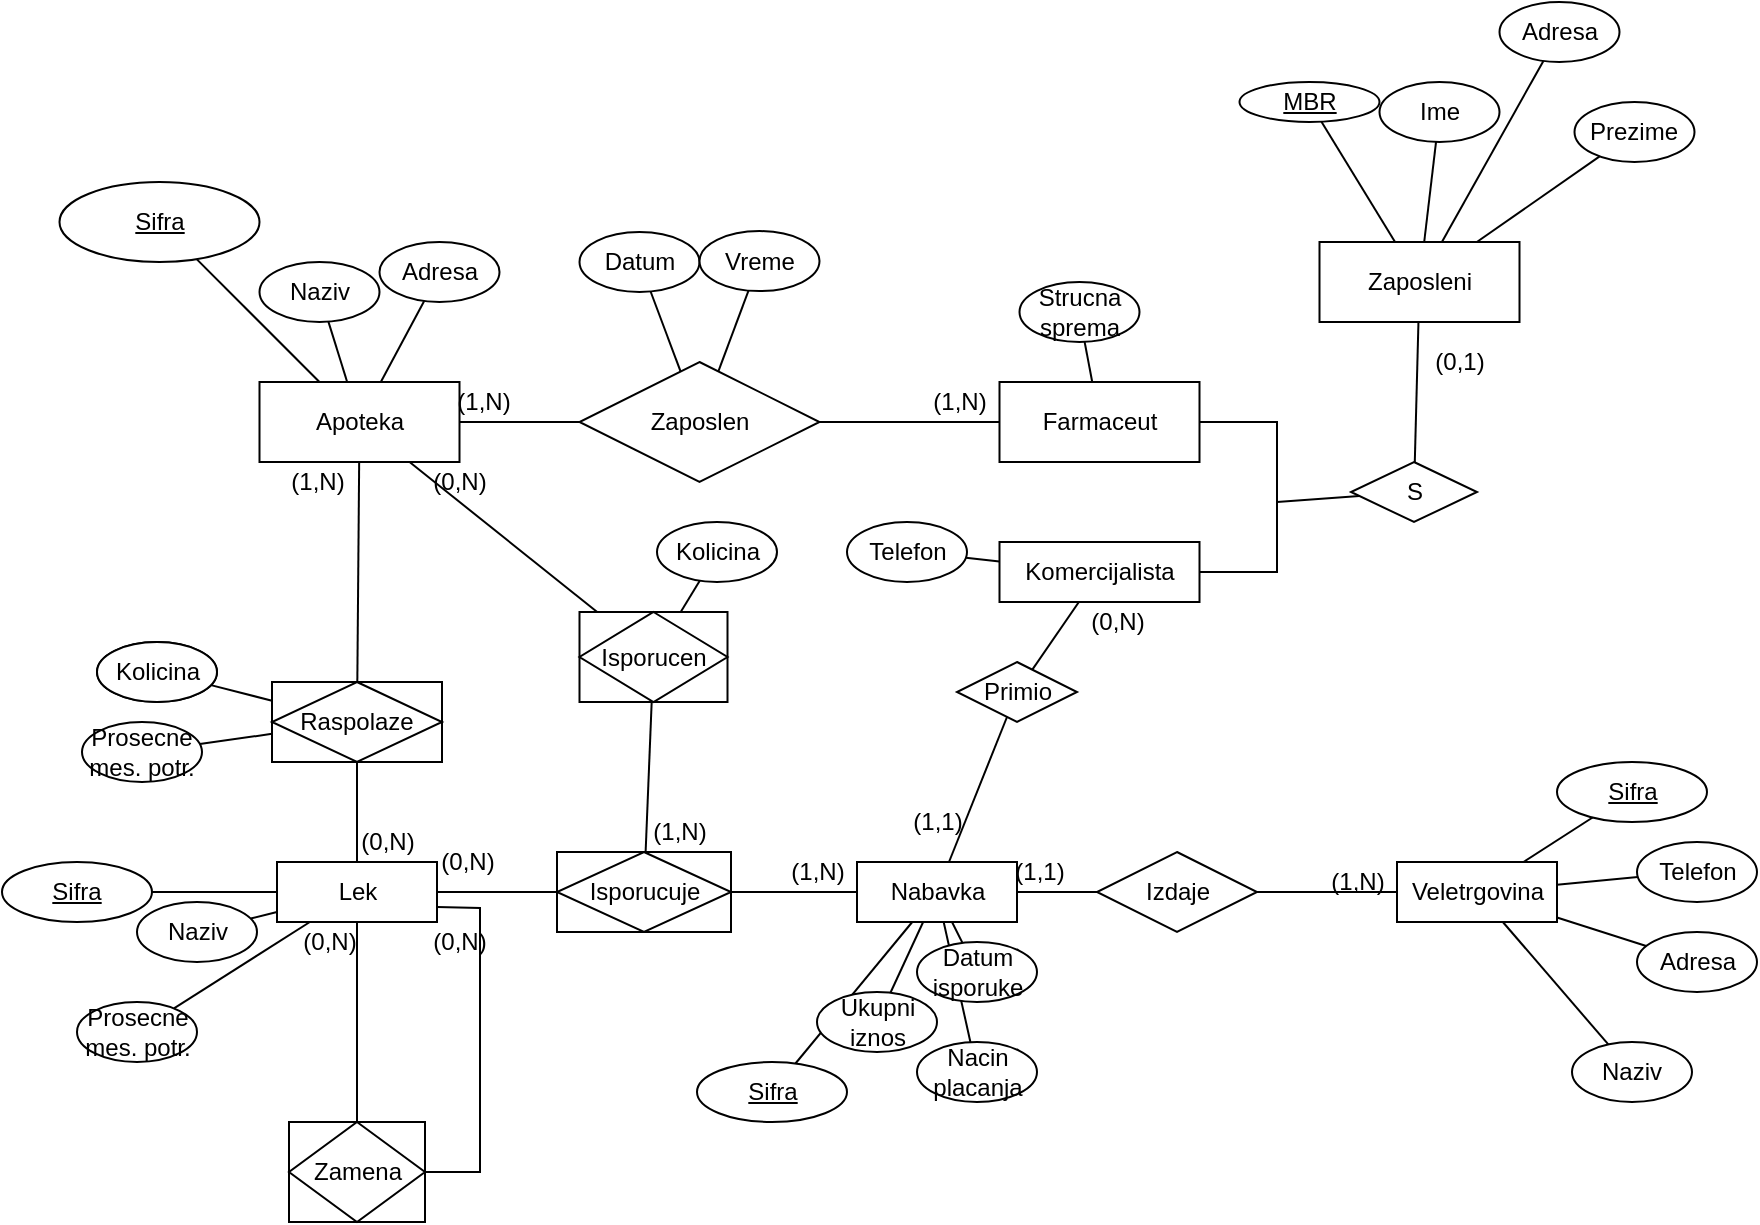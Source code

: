 <mxfile version="14.9.6" type="device"><diagram id="qLZ4o5DSCHNd_SbKw-yM" name="Page-1"><mxGraphModel dx="1550" dy="2495" grid="1" gridSize="10" guides="1" tooltips="1" connect="1" arrows="1" fold="1" page="1" pageScale="1" pageWidth="900" pageHeight="1600" math="0" shadow="0"><root><mxCell id="0"/><mxCell id="1" parent="0"/><mxCell id="FKVruyXaBtxXEKpIBOrM-1" value="Apoteka" style="whiteSpace=wrap;html=1;align=center;" parent="1" vertex="1"><mxGeometry x="139.75" y="-1400" width="100" height="40" as="geometry"/></mxCell><mxCell id="FKVruyXaBtxXEKpIBOrM-2" value="Sifra" style="ellipse;whiteSpace=wrap;html=1;align=center;fontStyle=4;" parent="1" vertex="1"><mxGeometry x="39.75" y="-1500" width="100" height="40" as="geometry"/></mxCell><mxCell id="FKVruyXaBtxXEKpIBOrM-3" value="Naziv" style="ellipse;whiteSpace=wrap;html=1;align=center;" parent="1" vertex="1"><mxGeometry x="139.75" y="-1460" width="60" height="30" as="geometry"/></mxCell><mxCell id="FKVruyXaBtxXEKpIBOrM-6" value="Adresa" style="ellipse;whiteSpace=wrap;html=1;align=center;" parent="1" vertex="1"><mxGeometry x="199.75" y="-1470" width="60" height="30" as="geometry"/></mxCell><mxCell id="FKVruyXaBtxXEKpIBOrM-9" value="" style="endArrow=none;html=1;rounded=0;" parent="1" source="FKVruyXaBtxXEKpIBOrM-2" target="FKVruyXaBtxXEKpIBOrM-1" edge="1"><mxGeometry relative="1" as="geometry"><mxPoint x="29.75" y="-1360" as="sourcePoint"/><mxPoint x="179.75" y="-1380" as="targetPoint"/></mxGeometry></mxCell><mxCell id="FKVruyXaBtxXEKpIBOrM-10" value="" style="endArrow=none;html=1;rounded=0;" parent="1" source="FKVruyXaBtxXEKpIBOrM-3" target="FKVruyXaBtxXEKpIBOrM-1" edge="1"><mxGeometry relative="1" as="geometry"><mxPoint x="126.628" y="-1451.174" as="sourcePoint"/><mxPoint x="181.75" y="-1390" as="targetPoint"/></mxGeometry></mxCell><mxCell id="FKVruyXaBtxXEKpIBOrM-12" value="" style="endArrow=none;html=1;rounded=0;" parent="1" source="FKVruyXaBtxXEKpIBOrM-6" target="FKVruyXaBtxXEKpIBOrM-1" edge="1"><mxGeometry relative="1" as="geometry"><mxPoint x="146.628" y="-1431.174" as="sourcePoint"/><mxPoint x="201.75" y="-1370" as="targetPoint"/></mxGeometry></mxCell><mxCell id="FKVruyXaBtxXEKpIBOrM-17" value="Raspolaze" style="shape=associativeEntity;whiteSpace=wrap;html=1;align=center;" parent="1" vertex="1"><mxGeometry x="146" y="-1250" width="85" height="40" as="geometry"/></mxCell><mxCell id="FKVruyXaBtxXEKpIBOrM-18" value="" style="endArrow=none;html=1;rounded=0;" parent="1" source="FKVruyXaBtxXEKpIBOrM-1" target="FKVruyXaBtxXEKpIBOrM-17" edge="1"><mxGeometry relative="1" as="geometry"><mxPoint x="258.5" y="-1270" as="sourcePoint"/><mxPoint x="418.5" y="-1270" as="targetPoint"/></mxGeometry></mxCell><mxCell id="FKVruyXaBtxXEKpIBOrM-20" value="" style="endArrow=none;html=1;rounded=0;" parent="1" source="oZXr2ObWXLYDVZ73_Ut4-2" target="FKVruyXaBtxXEKpIBOrM-17" edge="1"><mxGeometry relative="1" as="geometry"><mxPoint x="188.5" y="-1160" as="sourcePoint"/><mxPoint x="418.5" y="-1210" as="targetPoint"/></mxGeometry></mxCell><mxCell id="FKVruyXaBtxXEKpIBOrM-169" value="(1,N)" style="text;html=1;strokeColor=none;fillColor=none;align=center;verticalAlign=middle;whiteSpace=wrap;rounded=0;" parent="1" vertex="1"><mxGeometry x="148.5" y="-1360" width="40" height="20" as="geometry"/></mxCell><mxCell id="oZXr2ObWXLYDVZ73_Ut4-2" value="Lek" style="whiteSpace=wrap;html=1;align=center;" vertex="1" parent="1"><mxGeometry x="148.5" y="-1160" width="80" height="30" as="geometry"/></mxCell><mxCell id="oZXr2ObWXLYDVZ73_Ut4-3" value="Kolicina" style="ellipse;whiteSpace=wrap;html=1;align=center;" vertex="1" parent="1"><mxGeometry x="58.5" y="-1270" width="60" height="30" as="geometry"/></mxCell><mxCell id="oZXr2ObWXLYDVZ73_Ut4-4" value="" style="endArrow=none;html=1;rounded=0;" edge="1" parent="1" source="oZXr2ObWXLYDVZ73_Ut4-3" target="FKVruyXaBtxXEKpIBOrM-17"><mxGeometry relative="1" as="geometry"><mxPoint x="205.378" y="-1276.174" as="sourcePoint"/><mxPoint x="259.167" y="-1245" as="targetPoint"/></mxGeometry></mxCell><mxCell id="oZXr2ObWXLYDVZ73_Ut4-5" value="Farmaceut" style="whiteSpace=wrap;html=1;align=center;" vertex="1" parent="1"><mxGeometry x="509.75" y="-1400" width="100" height="40" as="geometry"/></mxCell><mxCell id="oZXr2ObWXLYDVZ73_Ut4-14" value="Strucna sprema" style="ellipse;whiteSpace=wrap;html=1;align=center;" vertex="1" parent="1"><mxGeometry x="519.75" y="-1450" width="60" height="30" as="geometry"/></mxCell><mxCell id="oZXr2ObWXLYDVZ73_Ut4-15" value="" style="endArrow=none;html=1;rounded=0;" edge="1" parent="1" source="oZXr2ObWXLYDVZ73_Ut4-14" target="oZXr2ObWXLYDVZ73_Ut4-5"><mxGeometry relative="1" as="geometry"><mxPoint x="596.628" y="-1431.174" as="sourcePoint"/><mxPoint x="606.417" y="-1400" as="targetPoint"/></mxGeometry></mxCell><mxCell id="oZXr2ObWXLYDVZ73_Ut4-16" value="Zaposlen" style="shape=rhombus;perimeter=rhombusPerimeter;whiteSpace=wrap;html=1;align=center;" vertex="1" parent="1"><mxGeometry x="299.75" y="-1410" width="120" height="60" as="geometry"/></mxCell><mxCell id="oZXr2ObWXLYDVZ73_Ut4-17" value="" style="endArrow=none;html=1;rounded=0;" edge="1" parent="1" source="FKVruyXaBtxXEKpIBOrM-1" target="oZXr2ObWXLYDVZ73_Ut4-16"><mxGeometry relative="1" as="geometry"><mxPoint x="259.75" y="-1300" as="sourcePoint"/><mxPoint x="419.75" y="-1300" as="targetPoint"/></mxGeometry></mxCell><mxCell id="oZXr2ObWXLYDVZ73_Ut4-18" value="" style="endArrow=none;html=1;rounded=0;" edge="1" parent="1" source="oZXr2ObWXLYDVZ73_Ut4-5" target="oZXr2ObWXLYDVZ73_Ut4-16"><mxGeometry relative="1" as="geometry"><mxPoint x="235.464" y="-1350" as="sourcePoint"/><mxPoint x="421.448" y="-1245.849" as="targetPoint"/></mxGeometry></mxCell><mxCell id="oZXr2ObWXLYDVZ73_Ut4-21" value="Datum" style="ellipse;whiteSpace=wrap;html=1;align=center;" vertex="1" parent="1"><mxGeometry x="299.75" y="-1475" width="60" height="30" as="geometry"/></mxCell><mxCell id="oZXr2ObWXLYDVZ73_Ut4-22" value="" style="endArrow=none;html=1;rounded=0;" edge="1" parent="1" source="oZXr2ObWXLYDVZ73_Ut4-21" target="oZXr2ObWXLYDVZ73_Ut4-16"><mxGeometry relative="1" as="geometry"><mxPoint x="336.628" y="-1431.174" as="sourcePoint"/><mxPoint x="329.75" y="-1400" as="targetPoint"/></mxGeometry></mxCell><mxCell id="oZXr2ObWXLYDVZ73_Ut4-23" value="Vreme" style="ellipse;whiteSpace=wrap;html=1;align=center;" vertex="1" parent="1"><mxGeometry x="359.75" y="-1475.45" width="60" height="30" as="geometry"/></mxCell><mxCell id="oZXr2ObWXLYDVZ73_Ut4-24" value="" style="endArrow=none;html=1;rounded=0;" edge="1" parent="1" source="oZXr2ObWXLYDVZ73_Ut4-23" target="oZXr2ObWXLYDVZ73_Ut4-16"><mxGeometry relative="1" as="geometry"><mxPoint x="396.628" y="-1431.624" as="sourcePoint"/><mxPoint x="418.841" y="-1394.995" as="targetPoint"/></mxGeometry></mxCell><mxCell id="oZXr2ObWXLYDVZ73_Ut4-26" value="(1,N)" style="text;html=1;strokeColor=none;fillColor=none;align=center;verticalAlign=middle;whiteSpace=wrap;rounded=0;" vertex="1" parent="1"><mxGeometry x="232.25" y="-1400" width="40" height="20" as="geometry"/></mxCell><mxCell id="oZXr2ObWXLYDVZ73_Ut4-27" value="(1,N)" style="text;html=1;strokeColor=none;fillColor=none;align=center;verticalAlign=middle;whiteSpace=wrap;rounded=0;" vertex="1" parent="1"><mxGeometry x="469.75" y="-1400" width="40" height="20" as="geometry"/></mxCell><mxCell id="oZXr2ObWXLYDVZ73_Ut4-28" value="Sifra" style="ellipse;whiteSpace=wrap;html=1;align=center;fontStyle=4;" vertex="1" parent="1"><mxGeometry x="11" y="-1160" width="75" height="30" as="geometry"/></mxCell><mxCell id="oZXr2ObWXLYDVZ73_Ut4-29" value="" style="endArrow=none;html=1;rounded=0;" edge="1" parent="1" source="oZXr2ObWXLYDVZ73_Ut4-28" target="oZXr2ObWXLYDVZ73_Ut4-2"><mxGeometry relative="1" as="geometry"><mxPoint x="13.5" y="-1010" as="sourcePoint"/><mxPoint x="153.5" y="-1050" as="targetPoint"/></mxGeometry></mxCell><mxCell id="oZXr2ObWXLYDVZ73_Ut4-30" value="Naziv" style="ellipse;whiteSpace=wrap;html=1;align=center;" vertex="1" parent="1"><mxGeometry x="78.5" y="-1140" width="60" height="30" as="geometry"/></mxCell><mxCell id="oZXr2ObWXLYDVZ73_Ut4-31" value="" style="endArrow=none;html=1;rounded=0;" edge="1" parent="1" source="oZXr2ObWXLYDVZ73_Ut4-30" target="oZXr2ObWXLYDVZ73_Ut4-2"><mxGeometry relative="1" as="geometry"><mxPoint x="37.878" y="-1091.174" as="sourcePoint"/><mxPoint x="126" y="-1130" as="targetPoint"/></mxGeometry></mxCell><mxCell id="oZXr2ObWXLYDVZ73_Ut4-32" value="Prosecne mes. potr." style="ellipse;whiteSpace=wrap;html=1;align=center;" vertex="1" parent="1"><mxGeometry x="48.5" y="-1090" width="60" height="30" as="geometry"/></mxCell><mxCell id="oZXr2ObWXLYDVZ73_Ut4-33" value="" style="endArrow=none;html=1;rounded=0;" edge="1" parent="1" source="oZXr2ObWXLYDVZ73_Ut4-32" target="oZXr2ObWXLYDVZ73_Ut4-2"><mxGeometry relative="1" as="geometry"><mxPoint x="225.378" y="-1106.174" as="sourcePoint"/><mxPoint x="282.346" y="-1055" as="targetPoint"/></mxGeometry></mxCell><mxCell id="oZXr2ObWXLYDVZ73_Ut4-34" value="Prosecne mes. potr." style="ellipse;whiteSpace=wrap;html=1;align=center;" vertex="1" parent="1"><mxGeometry x="51" y="-1230" width="60" height="30" as="geometry"/></mxCell><mxCell id="oZXr2ObWXLYDVZ73_Ut4-35" value="" style="endArrow=none;html=1;rounded=0;" edge="1" parent="1" source="oZXr2ObWXLYDVZ73_Ut4-34" target="FKVruyXaBtxXEKpIBOrM-17"><mxGeometry relative="1" as="geometry"><mxPoint x="372.878" y="-1186.174" as="sourcePoint"/><mxPoint x="329.438" y="-1210" as="targetPoint"/></mxGeometry></mxCell><mxCell id="oZXr2ObWXLYDVZ73_Ut4-37" value="(0,N)" style="text;html=1;strokeColor=none;fillColor=none;align=center;verticalAlign=middle;whiteSpace=wrap;rounded=0;" vertex="1" parent="1"><mxGeometry x="183.5" y="-1180" width="40" height="20" as="geometry"/></mxCell><mxCell id="oZXr2ObWXLYDVZ73_Ut4-38" value="Veletrgovina" style="whiteSpace=wrap;html=1;align=center;" vertex="1" parent="1"><mxGeometry x="708.5" y="-1160" width="80" height="30" as="geometry"/></mxCell><mxCell id="oZXr2ObWXLYDVZ73_Ut4-39" value="Sifra" style="ellipse;whiteSpace=wrap;html=1;align=center;fontStyle=4;" vertex="1" parent="1"><mxGeometry x="788.5" y="-1210" width="75" height="30" as="geometry"/></mxCell><mxCell id="oZXr2ObWXLYDVZ73_Ut4-40" value="" style="endArrow=none;html=1;rounded=0;" edge="1" parent="1" source="oZXr2ObWXLYDVZ73_Ut4-39" target="oZXr2ObWXLYDVZ73_Ut4-38"><mxGeometry relative="1" as="geometry"><mxPoint x="473.5" y="-980.5" as="sourcePoint"/><mxPoint x="613.5" y="-1020.5" as="targetPoint"/></mxGeometry></mxCell><mxCell id="oZXr2ObWXLYDVZ73_Ut4-41" value="Naziv" style="ellipse;whiteSpace=wrap;html=1;align=center;" vertex="1" parent="1"><mxGeometry x="796" y="-1070" width="60" height="30" as="geometry"/></mxCell><mxCell id="oZXr2ObWXLYDVZ73_Ut4-42" value="" style="endArrow=none;html=1;rounded=0;" edge="1" parent="1" source="oZXr2ObWXLYDVZ73_Ut4-41" target="oZXr2ObWXLYDVZ73_Ut4-38"><mxGeometry relative="1" as="geometry"><mxPoint x="678.298" y="-1059.997" as="sourcePoint"/><mxPoint x="586" y="-1100.5" as="targetPoint"/></mxGeometry></mxCell><mxCell id="oZXr2ObWXLYDVZ73_Ut4-43" value="Adresa" style="ellipse;whiteSpace=wrap;html=1;align=center;" vertex="1" parent="1"><mxGeometry x="828.5" y="-1125" width="60" height="30" as="geometry"/></mxCell><mxCell id="oZXr2ObWXLYDVZ73_Ut4-44" value="" style="endArrow=none;html=1;rounded=0;" edge="1" parent="1" source="oZXr2ObWXLYDVZ73_Ut4-43" target="oZXr2ObWXLYDVZ73_Ut4-38"><mxGeometry relative="1" as="geometry"><mxPoint x="685.378" y="-1076.674" as="sourcePoint"/><mxPoint x="742.346" y="-1025.5" as="targetPoint"/></mxGeometry></mxCell><mxCell id="oZXr2ObWXLYDVZ73_Ut4-46" value="Telefon" style="ellipse;whiteSpace=wrap;html=1;align=center;" vertex="1" parent="1"><mxGeometry x="828.5" y="-1170" width="60" height="30" as="geometry"/></mxCell><mxCell id="oZXr2ObWXLYDVZ73_Ut4-47" value="" style="endArrow=none;html=1;rounded=0;" edge="1" parent="1" source="oZXr2ObWXLYDVZ73_Ut4-46" target="oZXr2ObWXLYDVZ73_Ut4-38"><mxGeometry relative="1" as="geometry"><mxPoint x="749.878" y="-1066.674" as="sourcePoint"/><mxPoint x="689.429" y="-1090.5" as="targetPoint"/></mxGeometry></mxCell><mxCell id="oZXr2ObWXLYDVZ73_Ut4-49" value="Nabavka" style="whiteSpace=wrap;html=1;align=center;" vertex="1" parent="1"><mxGeometry x="438.5" y="-1160" width="80" height="30" as="geometry"/></mxCell><mxCell id="oZXr2ObWXLYDVZ73_Ut4-50" value="Sifra" style="ellipse;whiteSpace=wrap;html=1;align=center;fontStyle=4;" vertex="1" parent="1"><mxGeometry x="358.5" y="-1060" width="75" height="30" as="geometry"/></mxCell><mxCell id="oZXr2ObWXLYDVZ73_Ut4-51" value="" style="endArrow=none;html=1;rounded=0;" edge="1" parent="1" source="oZXr2ObWXLYDVZ73_Ut4-50" target="oZXr2ObWXLYDVZ73_Ut4-49"><mxGeometry relative="1" as="geometry"><mxPoint x="153.5" y="-900" as="sourcePoint"/><mxPoint x="293.5" y="-940" as="targetPoint"/></mxGeometry></mxCell><mxCell id="oZXr2ObWXLYDVZ73_Ut4-52" value="Nacin placanja" style="ellipse;whiteSpace=wrap;html=1;align=center;" vertex="1" parent="1"><mxGeometry x="468.5" y="-1070" width="60" height="30" as="geometry"/></mxCell><mxCell id="oZXr2ObWXLYDVZ73_Ut4-53" value="" style="endArrow=none;html=1;rounded=0;" edge="1" parent="1" source="oZXr2ObWXLYDVZ73_Ut4-52" target="oZXr2ObWXLYDVZ73_Ut4-49"><mxGeometry relative="1" as="geometry"><mxPoint x="177.878" y="-981.174" as="sourcePoint"/><mxPoint x="266" y="-1020" as="targetPoint"/></mxGeometry></mxCell><mxCell id="oZXr2ObWXLYDVZ73_Ut4-54" value="Ukupni iznos" style="ellipse;whiteSpace=wrap;html=1;align=center;" vertex="1" parent="1"><mxGeometry x="418.5" y="-1095" width="60" height="30" as="geometry"/></mxCell><mxCell id="oZXr2ObWXLYDVZ73_Ut4-55" value="" style="endArrow=none;html=1;rounded=0;" edge="1" parent="1" source="oZXr2ObWXLYDVZ73_Ut4-54" target="oZXr2ObWXLYDVZ73_Ut4-49"><mxGeometry relative="1" as="geometry"><mxPoint x="365.378" y="-996.174" as="sourcePoint"/><mxPoint x="422.346" y="-945" as="targetPoint"/></mxGeometry></mxCell><mxCell id="oZXr2ObWXLYDVZ73_Ut4-56" value="Datum isporuke" style="ellipse;whiteSpace=wrap;html=1;align=center;" vertex="1" parent="1"><mxGeometry x="468.5" y="-1120" width="60" height="30" as="geometry"/></mxCell><mxCell id="oZXr2ObWXLYDVZ73_Ut4-57" value="" style="endArrow=none;html=1;rounded=0;" edge="1" parent="1" source="oZXr2ObWXLYDVZ73_Ut4-56" target="oZXr2ObWXLYDVZ73_Ut4-49"><mxGeometry relative="1" as="geometry"><mxPoint x="429.878" y="-986.174" as="sourcePoint"/><mxPoint x="369.429" y="-1010" as="targetPoint"/></mxGeometry></mxCell><mxCell id="oZXr2ObWXLYDVZ73_Ut4-58" value="Isporucuje" style="shape=associativeEntity;whiteSpace=wrap;html=1;align=center;" vertex="1" parent="1"><mxGeometry x="288.5" y="-1165" width="87" height="40" as="geometry"/></mxCell><mxCell id="oZXr2ObWXLYDVZ73_Ut4-59" value="" style="endArrow=none;html=1;rounded=0;" edge="1" parent="1" source="oZXr2ObWXLYDVZ73_Ut4-2" target="oZXr2ObWXLYDVZ73_Ut4-58"><mxGeometry relative="1" as="geometry"><mxPoint x="248.5" y="-1160" as="sourcePoint"/><mxPoint x="408.5" y="-1160" as="targetPoint"/></mxGeometry></mxCell><mxCell id="oZXr2ObWXLYDVZ73_Ut4-60" value="" style="endArrow=none;html=1;rounded=0;" edge="1" parent="1" source="oZXr2ObWXLYDVZ73_Ut4-49" target="oZXr2ObWXLYDVZ73_Ut4-58"><mxGeometry relative="1" as="geometry"><mxPoint x="238.5" y="-1120.771" as="sourcePoint"/><mxPoint x="308.5" y="-1099" as="targetPoint"/></mxGeometry></mxCell><mxCell id="oZXr2ObWXLYDVZ73_Ut4-61" value="(0,N)" style="text;html=1;strokeColor=none;fillColor=none;align=center;verticalAlign=middle;whiteSpace=wrap;rounded=0;" vertex="1" parent="1"><mxGeometry x="223.5" y="-1170" width="40" height="20" as="geometry"/></mxCell><mxCell id="oZXr2ObWXLYDVZ73_Ut4-62" value="(1,N)" style="text;html=1;strokeColor=none;fillColor=none;align=center;verticalAlign=middle;whiteSpace=wrap;rounded=0;" vertex="1" parent="1"><mxGeometry x="398.5" y="-1165" width="40" height="20" as="geometry"/></mxCell><mxCell id="oZXr2ObWXLYDVZ73_Ut4-63" value="Izdaje" style="shape=rhombus;perimeter=rhombusPerimeter;whiteSpace=wrap;html=1;align=center;" vertex="1" parent="1"><mxGeometry x="558.5" y="-1165" width="80" height="40" as="geometry"/></mxCell><mxCell id="oZXr2ObWXLYDVZ73_Ut4-64" value="" style="endArrow=none;html=1;rounded=0;" edge="1" parent="1" source="oZXr2ObWXLYDVZ73_Ut4-49" target="oZXr2ObWXLYDVZ73_Ut4-63"><mxGeometry relative="1" as="geometry"><mxPoint x="468.5" y="-970" as="sourcePoint"/><mxPoint x="628.5" y="-970" as="targetPoint"/></mxGeometry></mxCell><mxCell id="oZXr2ObWXLYDVZ73_Ut4-65" value="" style="endArrow=none;html=1;rounded=0;" edge="1" parent="1" source="oZXr2ObWXLYDVZ73_Ut4-63" target="oZXr2ObWXLYDVZ73_Ut4-38"><mxGeometry relative="1" as="geometry"><mxPoint x="598.5" y="-930" as="sourcePoint"/><mxPoint x="758.5" y="-930" as="targetPoint"/></mxGeometry></mxCell><mxCell id="oZXr2ObWXLYDVZ73_Ut4-66" value="(1,1)" style="text;html=1;strokeColor=none;fillColor=none;align=center;verticalAlign=middle;whiteSpace=wrap;rounded=0;" vertex="1" parent="1"><mxGeometry x="509.75" y="-1165" width="40" height="20" as="geometry"/></mxCell><mxCell id="oZXr2ObWXLYDVZ73_Ut4-70" value="(1,N)" style="text;html=1;strokeColor=none;fillColor=none;align=center;verticalAlign=middle;whiteSpace=wrap;rounded=0;" vertex="1" parent="1"><mxGeometry x="668.5" y="-1160" width="40" height="20" as="geometry"/></mxCell><mxCell id="oZXr2ObWXLYDVZ73_Ut4-71" value="Zaposleni" style="whiteSpace=wrap;html=1;align=center;" vertex="1" parent="1"><mxGeometry x="669.75" y="-1470" width="100" height="40" as="geometry"/></mxCell><mxCell id="oZXr2ObWXLYDVZ73_Ut4-72" value="MBR" style="ellipse;whiteSpace=wrap;html=1;align=center;fontStyle=4;" vertex="1" parent="1"><mxGeometry x="629.75" y="-1550" width="70" height="20" as="geometry"/></mxCell><mxCell id="oZXr2ObWXLYDVZ73_Ut4-73" value="" style="endArrow=none;html=1;rounded=0;" edge="1" parent="1" source="oZXr2ObWXLYDVZ73_Ut4-72" target="oZXr2ObWXLYDVZ73_Ut4-71"><mxGeometry relative="1" as="geometry"><mxPoint x="569.75" y="-1530" as="sourcePoint"/><mxPoint x="709.75" y="-1570" as="targetPoint"/></mxGeometry></mxCell><mxCell id="oZXr2ObWXLYDVZ73_Ut4-74" value="Adresa" style="ellipse;whiteSpace=wrap;html=1;align=center;" vertex="1" parent="1"><mxGeometry x="759.75" y="-1590" width="60" height="30" as="geometry"/></mxCell><mxCell id="oZXr2ObWXLYDVZ73_Ut4-75" value="" style="endArrow=none;html=1;rounded=0;" edge="1" parent="1" source="oZXr2ObWXLYDVZ73_Ut4-74" target="oZXr2ObWXLYDVZ73_Ut4-71"><mxGeometry relative="1" as="geometry"><mxPoint x="706.628" y="-1591.174" as="sourcePoint"/><mxPoint x="760.417" y="-1560" as="targetPoint"/></mxGeometry></mxCell><mxCell id="oZXr2ObWXLYDVZ73_Ut4-76" value="Ime" style="ellipse;whiteSpace=wrap;html=1;align=center;" vertex="1" parent="1"><mxGeometry x="699.75" y="-1550" width="60" height="30" as="geometry"/></mxCell><mxCell id="oZXr2ObWXLYDVZ73_Ut4-77" value="" style="endArrow=none;html=1;rounded=0;" edge="1" parent="1" source="oZXr2ObWXLYDVZ73_Ut4-76" target="oZXr2ObWXLYDVZ73_Ut4-71"><mxGeometry relative="1" as="geometry"><mxPoint x="716.628" y="-1581.174" as="sourcePoint"/><mxPoint x="726.417" y="-1550" as="targetPoint"/></mxGeometry></mxCell><mxCell id="oZXr2ObWXLYDVZ73_Ut4-78" value="Prezime" style="ellipse;whiteSpace=wrap;html=1;align=center;" vertex="1" parent="1"><mxGeometry x="797.25" y="-1540" width="60" height="30" as="geometry"/></mxCell><mxCell id="oZXr2ObWXLYDVZ73_Ut4-79" value="" style="endArrow=none;html=1;rounded=0;" edge="1" parent="1" source="oZXr2ObWXLYDVZ73_Ut4-78" target="oZXr2ObWXLYDVZ73_Ut4-71"><mxGeometry relative="1" as="geometry"><mxPoint x="726.628" y="-1571.174" as="sourcePoint"/><mxPoint x="736.417" y="-1540" as="targetPoint"/></mxGeometry></mxCell><mxCell id="oZXr2ObWXLYDVZ73_Ut4-80" value="Telefon" style="ellipse;whiteSpace=wrap;html=1;align=center;" vertex="1" parent="1"><mxGeometry x="433.5" y="-1330" width="60" height="30" as="geometry"/></mxCell><mxCell id="oZXr2ObWXLYDVZ73_Ut4-81" value="" style="endArrow=none;html=1;rounded=0;" edge="1" parent="1" source="oZXr2ObWXLYDVZ73_Ut4-80" target="oZXr2ObWXLYDVZ73_Ut4-82"><mxGeometry relative="1" as="geometry"><mxPoint x="665.378" y="-1341.174" as="sourcePoint"/><mxPoint x="698.5" y="-1238.333" as="targetPoint"/></mxGeometry></mxCell><mxCell id="oZXr2ObWXLYDVZ73_Ut4-82" value="Komercijalista" style="whiteSpace=wrap;html=1;align=center;" vertex="1" parent="1"><mxGeometry x="509.75" y="-1320" width="100" height="30" as="geometry"/></mxCell><mxCell id="oZXr2ObWXLYDVZ73_Ut4-83" value="S" style="shape=rhombus;perimeter=rhombusPerimeter;whiteSpace=wrap;html=1;align=center;" vertex="1" parent="1"><mxGeometry x="685.5" y="-1360" width="63" height="30" as="geometry"/></mxCell><mxCell id="oZXr2ObWXLYDVZ73_Ut4-84" value="" style="endArrow=none;html=1;rounded=0;" edge="1" parent="1" source="oZXr2ObWXLYDVZ73_Ut4-71" target="oZXr2ObWXLYDVZ73_Ut4-83"><mxGeometry relative="1" as="geometry"><mxPoint x="769.75" y="-1470" as="sourcePoint"/><mxPoint x="718.473" y="-1364.894" as="targetPoint"/></mxGeometry></mxCell><mxCell id="oZXr2ObWXLYDVZ73_Ut4-85" value="" style="endArrow=none;html=1;rounded=0;" edge="1" parent="1" source="oZXr2ObWXLYDVZ73_Ut4-5" target="oZXr2ObWXLYDVZ73_Ut4-82"><mxGeometry relative="1" as="geometry"><mxPoint x="638.5" y="-1370" as="sourcePoint"/><mxPoint x="678.5" y="-1230" as="targetPoint"/><Array as="points"><mxPoint x="648.5" y="-1380"/><mxPoint x="648.5" y="-1330"/><mxPoint x="648.5" y="-1305"/></Array></mxGeometry></mxCell><mxCell id="oZXr2ObWXLYDVZ73_Ut4-86" value="" style="endArrow=none;html=1;rounded=0;" edge="1" parent="1" target="oZXr2ObWXLYDVZ73_Ut4-83"><mxGeometry relative="1" as="geometry"><mxPoint x="648.5" y="-1340" as="sourcePoint"/><mxPoint x="686.75" y="-1350" as="targetPoint"/></mxGeometry></mxCell><mxCell id="oZXr2ObWXLYDVZ73_Ut4-88" value="(0,1)" style="text;html=1;strokeColor=none;fillColor=none;align=center;verticalAlign=middle;whiteSpace=wrap;rounded=0;" vertex="1" parent="1"><mxGeometry x="719.75" y="-1420" width="40" height="20" as="geometry"/></mxCell><mxCell id="oZXr2ObWXLYDVZ73_Ut4-89" value="Primio" style="shape=rhombus;perimeter=rhombusPerimeter;whiteSpace=wrap;html=1;align=center;" vertex="1" parent="1"><mxGeometry x="488.5" y="-1260" width="60" height="30" as="geometry"/></mxCell><mxCell id="oZXr2ObWXLYDVZ73_Ut4-90" value="" style="endArrow=none;html=1;rounded=0;" edge="1" parent="1" source="oZXr2ObWXLYDVZ73_Ut4-89" target="oZXr2ObWXLYDVZ73_Ut4-82"><mxGeometry relative="1" as="geometry"><mxPoint x="328.5" y="-1240" as="sourcePoint"/><mxPoint x="488.5" y="-1240" as="targetPoint"/></mxGeometry></mxCell><mxCell id="oZXr2ObWXLYDVZ73_Ut4-91" value="" style="endArrow=none;html=1;rounded=0;" edge="1" parent="1" source="oZXr2ObWXLYDVZ73_Ut4-89" target="oZXr2ObWXLYDVZ73_Ut4-49"><mxGeometry relative="1" as="geometry"><mxPoint x="298.5" y="-1210" as="sourcePoint"/><mxPoint x="458.5" y="-1210" as="targetPoint"/></mxGeometry></mxCell><mxCell id="oZXr2ObWXLYDVZ73_Ut4-92" value="(1,1)" style="text;html=1;strokeColor=none;fillColor=none;align=center;verticalAlign=middle;whiteSpace=wrap;rounded=0;" vertex="1" parent="1"><mxGeometry x="458.5" y="-1190" width="40" height="20" as="geometry"/></mxCell><mxCell id="oZXr2ObWXLYDVZ73_Ut4-93" value="(0,N)" style="text;html=1;strokeColor=none;fillColor=none;align=center;verticalAlign=middle;whiteSpace=wrap;rounded=0;" vertex="1" parent="1"><mxGeometry x="548.5" y="-1290" width="40" height="20" as="geometry"/></mxCell><mxCell id="oZXr2ObWXLYDVZ73_Ut4-96" value="Isporucen" style="shape=associativeEntity;whiteSpace=wrap;html=1;align=center;" vertex="1" parent="1"><mxGeometry x="299.75" y="-1285" width="74" height="45" as="geometry"/></mxCell><mxCell id="oZXr2ObWXLYDVZ73_Ut4-97" value="" style="endArrow=none;html=1;rounded=0;" edge="1" parent="1" source="FKVruyXaBtxXEKpIBOrM-1" target="oZXr2ObWXLYDVZ73_Ut4-96"><mxGeometry relative="1" as="geometry"><mxPoint x="68.5" y="-1290" as="sourcePoint"/><mxPoint x="228.5" y="-1290" as="targetPoint"/></mxGeometry></mxCell><mxCell id="oZXr2ObWXLYDVZ73_Ut4-98" value="" style="endArrow=none;html=1;rounded=0;" edge="1" parent="1" source="oZXr2ObWXLYDVZ73_Ut4-96" target="oZXr2ObWXLYDVZ73_Ut4-58"><mxGeometry relative="1" as="geometry"><mxPoint x="148.5" y="-1030" as="sourcePoint"/><mxPoint x="308.5" y="-1030" as="targetPoint"/></mxGeometry></mxCell><mxCell id="oZXr2ObWXLYDVZ73_Ut4-99" value="Kolicina" style="ellipse;whiteSpace=wrap;html=1;align=center;" vertex="1" parent="1"><mxGeometry x="58.5" y="-1270" width="60" height="30" as="geometry"/></mxCell><mxCell id="oZXr2ObWXLYDVZ73_Ut4-100" value="" style="endArrow=none;html=1;rounded=0;" edge="1" parent="1" source="oZXr2ObWXLYDVZ73_Ut4-101" target="oZXr2ObWXLYDVZ73_Ut4-96"><mxGeometry relative="1" as="geometry"><mxPoint x="386.583" y="-1318.292" as="sourcePoint"/><mxPoint x="376.495" y="-1295" as="targetPoint"/></mxGeometry></mxCell><mxCell id="oZXr2ObWXLYDVZ73_Ut4-101" value="Kolicina" style="ellipse;whiteSpace=wrap;html=1;align=center;" vertex="1" parent="1"><mxGeometry x="338.5" y="-1330" width="60" height="30" as="geometry"/></mxCell><mxCell id="oZXr2ObWXLYDVZ73_Ut4-102" value="(0,N)" style="text;html=1;strokeColor=none;fillColor=none;align=center;verticalAlign=middle;whiteSpace=wrap;rounded=0;" vertex="1" parent="1"><mxGeometry x="219.75" y="-1360" width="40" height="20" as="geometry"/></mxCell><mxCell id="oZXr2ObWXLYDVZ73_Ut4-103" value="(1,N)" style="text;html=1;strokeColor=none;fillColor=none;align=center;verticalAlign=middle;whiteSpace=wrap;rounded=0;" vertex="1" parent="1"><mxGeometry x="329.75" y="-1185" width="40" height="20" as="geometry"/></mxCell><mxCell id="oZXr2ObWXLYDVZ73_Ut4-104" value="Zamena" style="shape=associativeEntity;whiteSpace=wrap;html=1;align=center;" vertex="1" parent="1"><mxGeometry x="154.5" y="-1030" width="68" height="50" as="geometry"/></mxCell><mxCell id="oZXr2ObWXLYDVZ73_Ut4-105" value="" style="endArrow=none;html=1;rounded=0;exitX=0.5;exitY=1;exitDx=0;exitDy=0;entryX=0.5;entryY=0;entryDx=0;entryDy=0;" edge="1" parent="1" source="oZXr2ObWXLYDVZ73_Ut4-2" target="oZXr2ObWXLYDVZ73_Ut4-104"><mxGeometry relative="1" as="geometry"><mxPoint x="160" y="-1090" as="sourcePoint"/><mxPoint x="320" y="-1090" as="targetPoint"/></mxGeometry></mxCell><mxCell id="oZXr2ObWXLYDVZ73_Ut4-106" value="" style="endArrow=none;html=1;rounded=0;exitX=1;exitY=0.5;exitDx=0;exitDy=0;entryX=1;entryY=0.75;entryDx=0;entryDy=0;" edge="1" parent="1" source="oZXr2ObWXLYDVZ73_Ut4-104" target="oZXr2ObWXLYDVZ73_Ut4-2"><mxGeometry relative="1" as="geometry"><mxPoint x="250" y="-1000" as="sourcePoint"/><mxPoint x="223" y="-1110" as="targetPoint"/><Array as="points"><mxPoint x="250" y="-1005"/><mxPoint x="250" y="-1137"/></Array></mxGeometry></mxCell><mxCell id="oZXr2ObWXLYDVZ73_Ut4-107" value="(0,N)" style="text;html=1;strokeColor=none;fillColor=none;align=center;verticalAlign=middle;whiteSpace=wrap;rounded=0;" vertex="1" parent="1"><mxGeometry x="219.75" y="-1130" width="40" height="20" as="geometry"/></mxCell><mxCell id="oZXr2ObWXLYDVZ73_Ut4-108" value="(0,N)" style="text;html=1;strokeColor=none;fillColor=none;align=center;verticalAlign=middle;whiteSpace=wrap;rounded=0;" vertex="1" parent="1"><mxGeometry x="154.5" y="-1130" width="40" height="20" as="geometry"/></mxCell></root></mxGraphModel></diagram></mxfile>